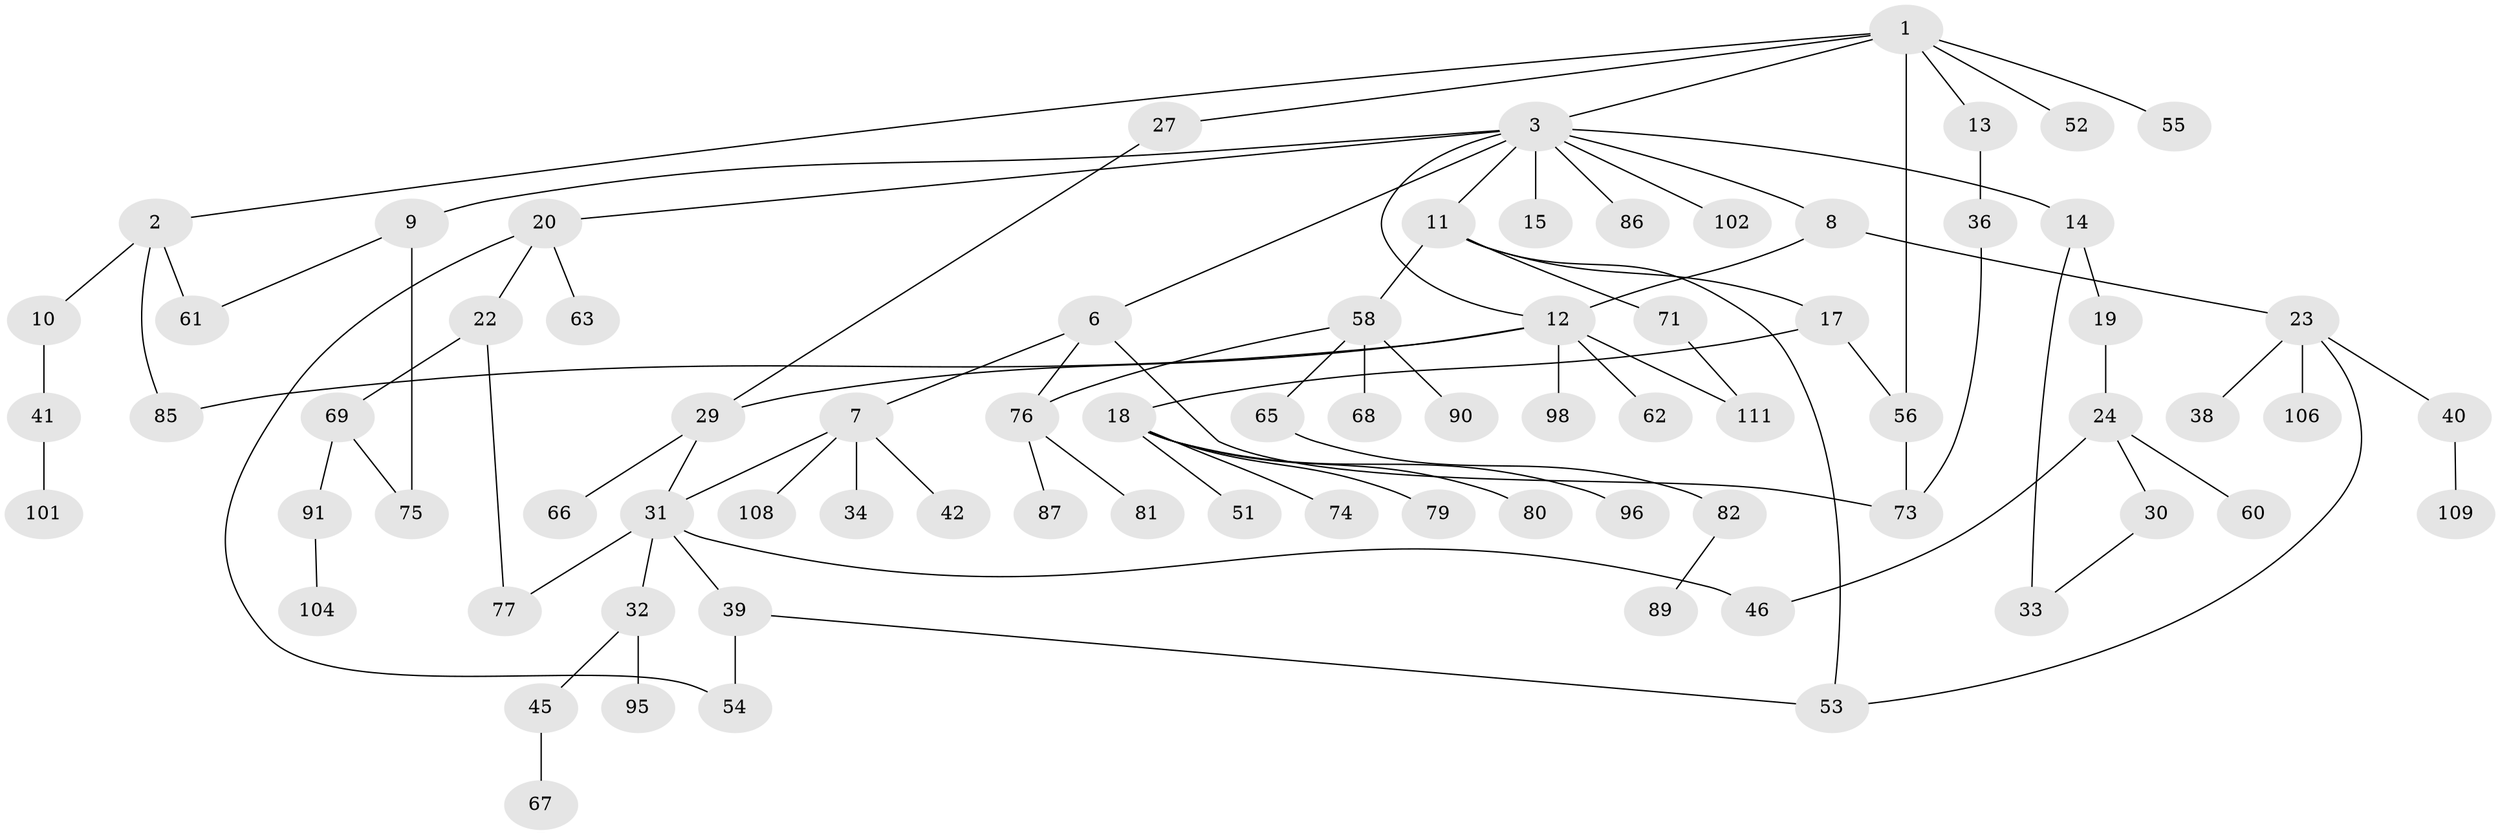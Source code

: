 // Generated by graph-tools (version 1.1) at 2025/51/02/27/25 19:51:37]
// undirected, 77 vertices, 93 edges
graph export_dot {
graph [start="1"]
  node [color=gray90,style=filled];
  1 [super="+47"];
  2 [super="+4"];
  3 [super="+5"];
  6;
  7 [super="+26"];
  8;
  9 [super="+37"];
  10;
  11 [super="+48"];
  12 [super="+49"];
  13;
  14 [super="+16"];
  15 [super="+28"];
  17 [super="+25"];
  18 [super="+50"];
  19;
  20 [super="+21"];
  22 [super="+59"];
  23 [super="+84"];
  24 [super="+35"];
  27 [super="+97"];
  29;
  30;
  31 [super="+44"];
  32 [super="+43"];
  33 [super="+92"];
  34 [super="+83"];
  36;
  38;
  39 [super="+88"];
  40 [super="+70"];
  41;
  42;
  45;
  46;
  51;
  52 [super="+99"];
  53 [super="+64"];
  54 [super="+57"];
  55;
  56;
  58 [super="+94"];
  60;
  61;
  62;
  63;
  65;
  66;
  67 [super="+72"];
  68;
  69 [super="+105"];
  71 [super="+107"];
  73 [super="+110"];
  74;
  75;
  76 [super="+78"];
  77 [super="+93"];
  79;
  80;
  81;
  82;
  85;
  86;
  87;
  89;
  90;
  91;
  95 [super="+103"];
  96 [super="+100"];
  98;
  101;
  102;
  104;
  106;
  108;
  109;
  111;
  1 -- 2;
  1 -- 3;
  1 -- 13;
  1 -- 27;
  1 -- 52;
  1 -- 56;
  1 -- 55;
  2 -- 61;
  2 -- 10;
  2 -- 85;
  3 -- 6;
  3 -- 8;
  3 -- 15;
  3 -- 20;
  3 -- 86;
  3 -- 102;
  3 -- 9;
  3 -- 11;
  3 -- 12;
  3 -- 14;
  6 -- 7;
  6 -- 76;
  6 -- 73;
  7 -- 34;
  7 -- 42;
  7 -- 108;
  7 -- 31;
  8 -- 23;
  8 -- 12;
  9 -- 75;
  9 -- 61;
  10 -- 41;
  11 -- 17;
  11 -- 53;
  11 -- 58;
  11 -- 71;
  12 -- 29;
  12 -- 62;
  12 -- 111;
  12 -- 98;
  12 -- 85;
  13 -- 36;
  14 -- 33 [weight=2];
  14 -- 19;
  17 -- 18;
  17 -- 56;
  18 -- 74;
  18 -- 79;
  18 -- 96;
  18 -- 80;
  18 -- 51;
  19 -- 24;
  20 -- 22;
  20 -- 63;
  20 -- 54;
  22 -- 77;
  22 -- 69;
  23 -- 38;
  23 -- 40;
  23 -- 106;
  23 -- 53;
  24 -- 30;
  24 -- 60;
  24 -- 46;
  27 -- 29;
  29 -- 66;
  29 -- 31;
  30 -- 33;
  31 -- 32;
  31 -- 39;
  31 -- 77;
  31 -- 46;
  32 -- 45;
  32 -- 95;
  36 -- 73;
  39 -- 53;
  39 -- 54;
  40 -- 109;
  41 -- 101;
  45 -- 67;
  56 -- 73;
  58 -- 65;
  58 -- 68;
  58 -- 90;
  58 -- 76;
  65 -- 82;
  69 -- 91;
  69 -- 75;
  71 -- 111;
  76 -- 81;
  76 -- 87;
  82 -- 89;
  91 -- 104;
}
